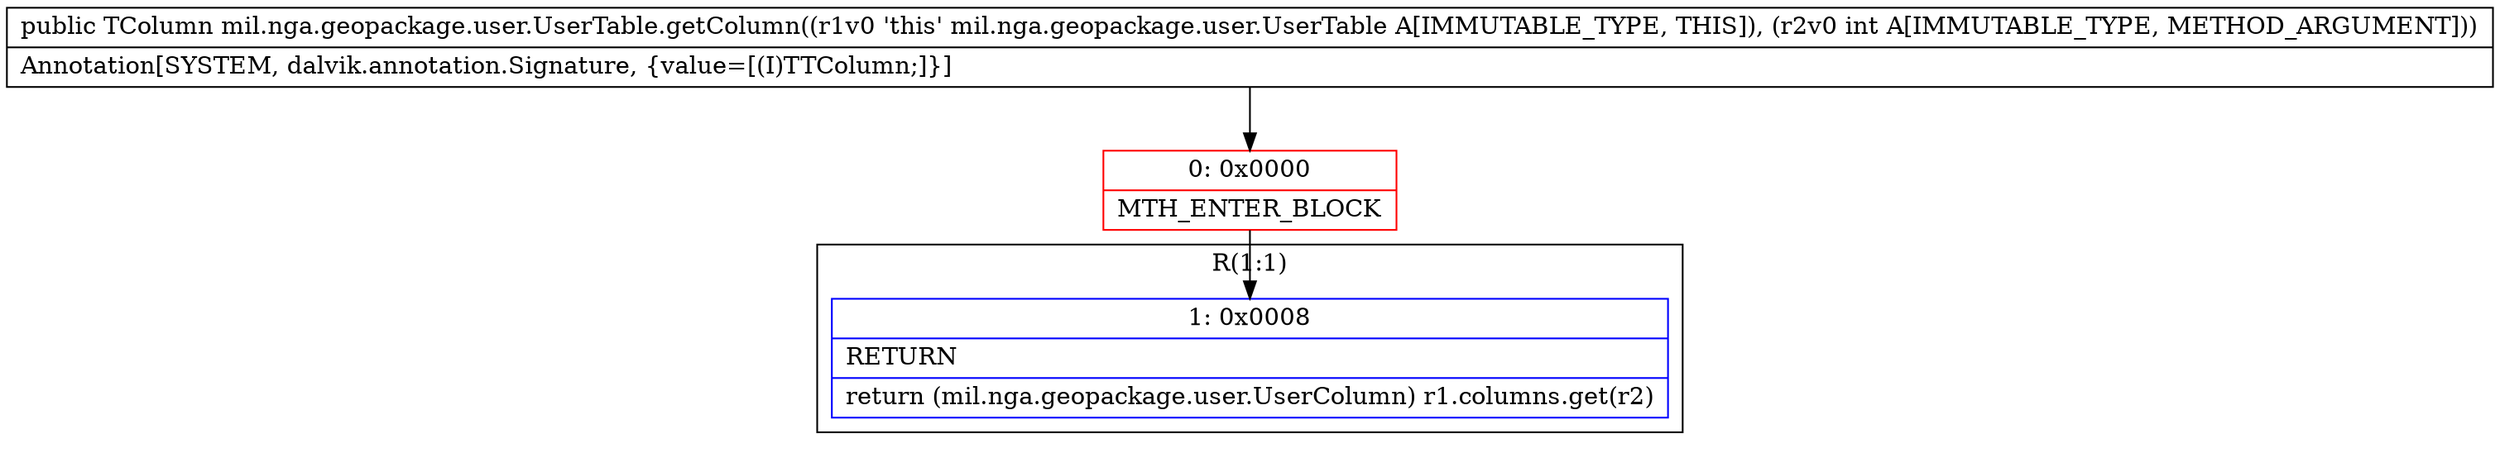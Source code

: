 digraph "CFG formil.nga.geopackage.user.UserTable.getColumn(I)Lmil\/nga\/geopackage\/user\/UserColumn;" {
subgraph cluster_Region_1750043298 {
label = "R(1:1)";
node [shape=record,color=blue];
Node_1 [shape=record,label="{1\:\ 0x0008|RETURN\l|return (mil.nga.geopackage.user.UserColumn) r1.columns.get(r2)\l}"];
}
Node_0 [shape=record,color=red,label="{0\:\ 0x0000|MTH_ENTER_BLOCK\l}"];
MethodNode[shape=record,label="{public TColumn mil.nga.geopackage.user.UserTable.getColumn((r1v0 'this' mil.nga.geopackage.user.UserTable A[IMMUTABLE_TYPE, THIS]), (r2v0 int A[IMMUTABLE_TYPE, METHOD_ARGUMENT]))  | Annotation[SYSTEM, dalvik.annotation.Signature, \{value=[(I)TTColumn;]\}]\l}"];
MethodNode -> Node_0;
Node_0 -> Node_1;
}

